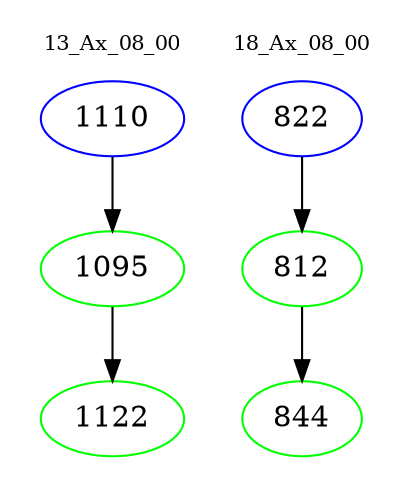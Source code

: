 digraph{
subgraph cluster_0 {
color = white
label = "13_Ax_08_00";
fontsize=10;
T0_1110 [label="1110", color="blue"]
T0_1110 -> T0_1095 [color="black"]
T0_1095 [label="1095", color="green"]
T0_1095 -> T0_1122 [color="black"]
T0_1122 [label="1122", color="green"]
}
subgraph cluster_1 {
color = white
label = "18_Ax_08_00";
fontsize=10;
T1_822 [label="822", color="blue"]
T1_822 -> T1_812 [color="black"]
T1_812 [label="812", color="green"]
T1_812 -> T1_844 [color="black"]
T1_844 [label="844", color="green"]
}
}
